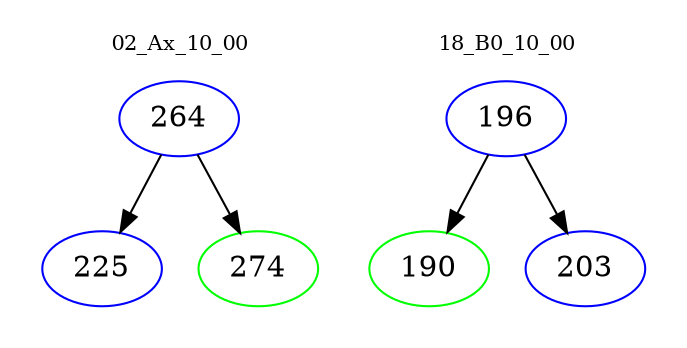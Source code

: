 digraph{
subgraph cluster_0 {
color = white
label = "02_Ax_10_00";
fontsize=10;
T0_264 [label="264", color="blue"]
T0_264 -> T0_225 [color="black"]
T0_225 [label="225", color="blue"]
T0_264 -> T0_274 [color="black"]
T0_274 [label="274", color="green"]
}
subgraph cluster_1 {
color = white
label = "18_B0_10_00";
fontsize=10;
T1_196 [label="196", color="blue"]
T1_196 -> T1_190 [color="black"]
T1_190 [label="190", color="green"]
T1_196 -> T1_203 [color="black"]
T1_203 [label="203", color="blue"]
}
}
